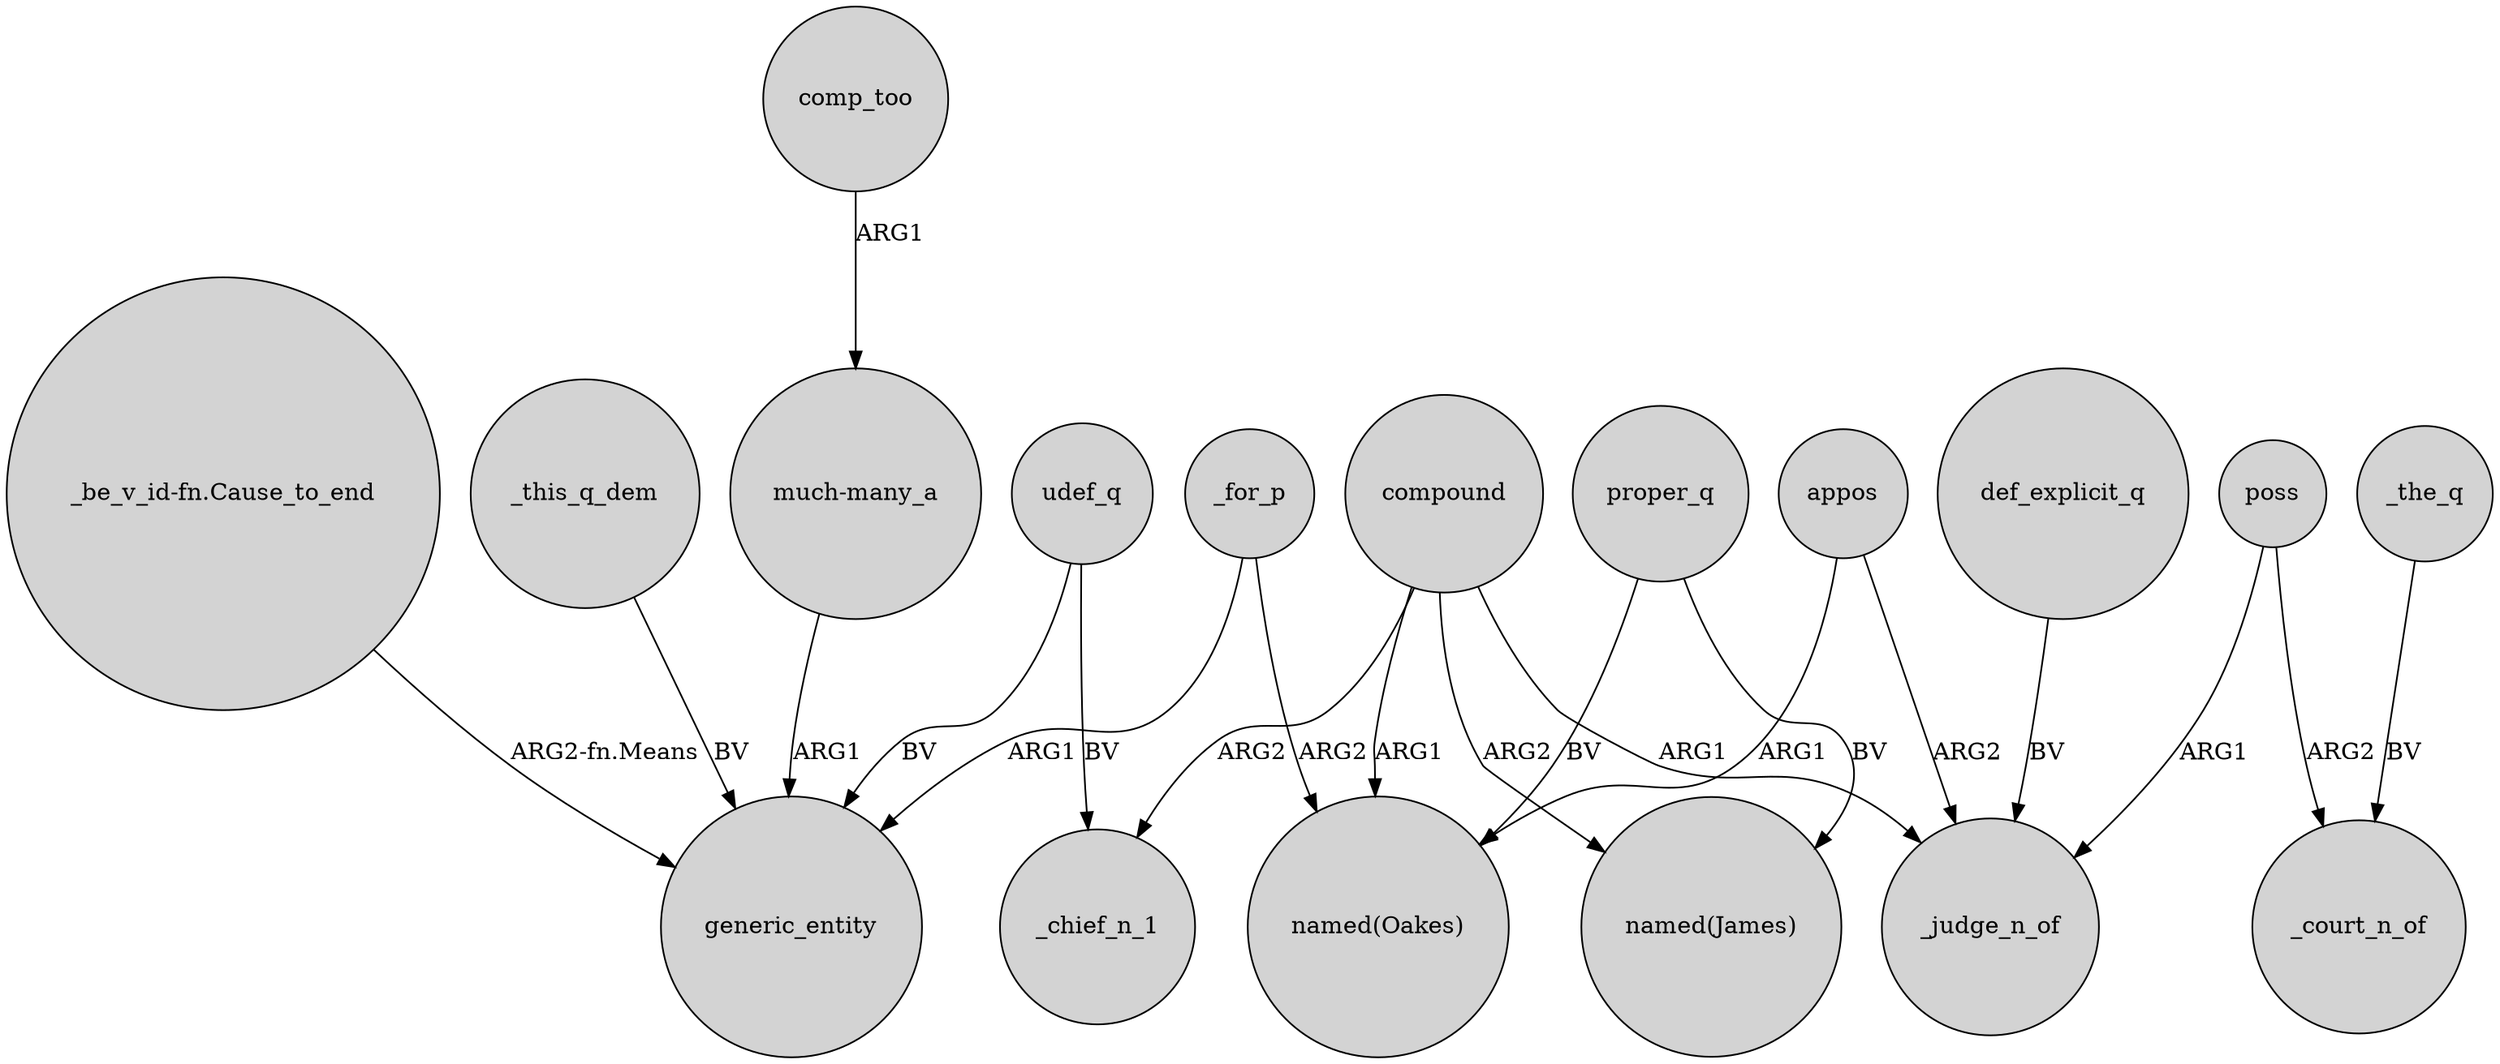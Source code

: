 digraph {
	node [shape=circle style=filled]
	compound -> _chief_n_1 [label=ARG2]
	proper_q -> "named(James)" [label=BV]
	poss -> _judge_n_of [label=ARG1]
	udef_q -> _chief_n_1 [label=BV]
	proper_q -> "named(Oakes)" [label=BV]
	udef_q -> generic_entity [label=BV]
	appos -> _judge_n_of [label=ARG2]
	compound -> "named(Oakes)" [label=ARG1]
	_this_q_dem -> generic_entity [label=BV]
	"much-many_a" -> generic_entity [label=ARG1]
	_for_p -> generic_entity [label=ARG1]
	_for_p -> "named(Oakes)" [label=ARG2]
	_the_q -> _court_n_of [label=BV]
	compound -> "named(James)" [label=ARG2]
	comp_too -> "much-many_a" [label=ARG1]
	def_explicit_q -> _judge_n_of [label=BV]
	compound -> _judge_n_of [label=ARG1]
	appos -> "named(Oakes)" [label=ARG1]
	"_be_v_id-fn.Cause_to_end" -> generic_entity [label="ARG2-fn.Means"]
	poss -> _court_n_of [label=ARG2]
}
